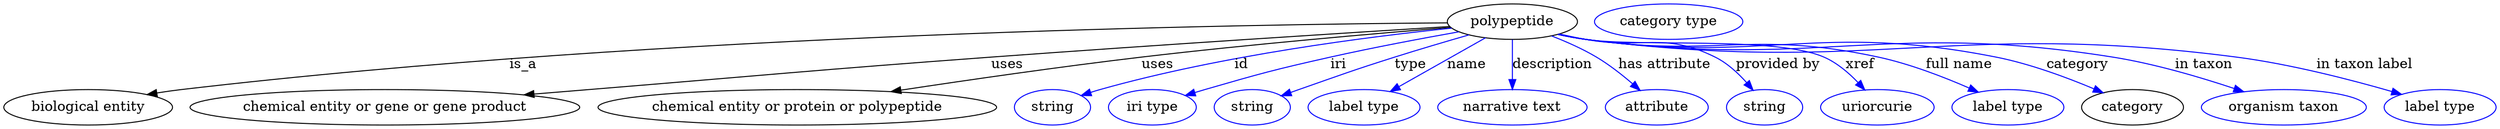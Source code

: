 digraph {
	graph [bb="0,0,2516.7,123"];
	node [label="\N"];
	polypeptide	[height=0.5,
		label=polypeptide,
		pos="1524.1,105",
		width=1.8234];
	"biological entity"	[height=0.5,
		pos="85.142,18",
		width=2.3651];
	polypeptide -> "biological entity"	[label=is_a,
		lp="524.14,61.5",
		pos="e,144.65,30.908 1458.5,103.77 1263,102.42 668.22,93.519 179.14,36 171.18,35.064 162.87,33.875 154.63,32.562"];
	"chemical entity or gene or gene product"	[height=0.5,
		pos="385.14,18",
		width=5.4703];
	polypeptide -> "chemical entity or gene or gene product"	[label=uses,
		lp="1013.6,61.5",
		pos="e,525.87,30.637 1460.8,100.1 1361.9,93.933 1164.5,81.357 997.14,69 816.59,55.668 771.58,50.778 591.14,36 573.26,34.535 554.5,32.994 \
535.89,31.462"];
	"chemical entity or protein or polypeptide"	[height=0.5,
		pos="801.14,18",
		width=5.5967];
	polypeptide -> "chemical entity or protein or polypeptide"	[label=uses,
		lp="1165.6,61.5",
		pos="e,895.87,33.907 1462,99.15 1387.5,93.12 1259,82.016 1149.1,69 1067.3,59.301 974.87,45.913 905.88,35.432"];
	id	[color=blue,
		height=0.5,
		label=string,
		pos="1059.1,18",
		width=1.0652];
	polypeptide -> id	[color=blue,
		label=id,
		lp="1250.1,61.5",
		pos="e,1088.1,29.948 1462.8,98.418 1380.6,89.946 1230.8,70.998 1107.1,36 1104,35.121 1100.8,34.148 1097.6,33.124",
		style=solid];
	iri	[color=blue,
		height=0.5,
		label="iri type",
		pos="1160.1,18",
		width=1.2277];
	polypeptide -> iri	[color=blue,
		label=iri,
		lp="1348.1,61.5",
		pos="e,1193.8,29.865 1470,94.703 1433.2,88.145 1383.6,78.811 1340.1,69 1283.7,56.251 1269.8,52.03 1214.1,36 1210.6,34.988 1207,33.911 \
1203.4,32.81",
		style=solid];
	type	[color=blue,
		height=0.5,
		label=string,
		pos="1261.1,18",
		width=1.0652];
	polypeptide -> type	[color=blue,
		label=type,
		lp="1421.1,61.5",
		pos="e,1290.4,29.697 1480.2,91.554 1457.7,85.056 1429.9,76.842 1405.1,69 1361.7,55.239 1351.1,51.079 1308.1,36 1305.5,35.057 1302.7,34.077 \
1299.9,33.084",
		style=solid];
	name	[color=blue,
		height=0.5,
		label="label type",
		pos="1374.1,18",
		width=1.5707];
	polypeptide -> name	[color=blue,
		label=name,
		lp="1478.1,61.5",
		pos="e,1400.6,33.993 1497,88.607 1472.5,74.741 1436.4,54.269 1409.6,39.113",
		style=solid];
	description	[color=blue,
		height=0.5,
		label="narrative text",
		pos="1524.1,18",
		width=2.0943];
	polypeptide -> description	[color=blue,
		label=description,
		lp="1564.6,61.5",
		pos="e,1524.1,36.175 1524.1,86.799 1524.1,75.163 1524.1,59.548 1524.1,46.237",
		style=solid];
	"has attribute"	[color=blue,
		height=0.5,
		label=attribute,
		pos="1669.1,18",
		width=1.4443];
	polypeptide -> "has attribute"	[color=blue,
		label="has attribute",
		lp="1678.1,61.5",
		pos="e,1652.4,35.382 1563.9,90.535 1578.6,84.813 1595.1,77.489 1609.1,69 1621.7,61.411 1634.4,51.287 1644.9,42.134",
		style=solid];
	"provided by"	[color=blue,
		height=0.5,
		label=string,
		pos="1777.1,18",
		width=1.0652];
	polypeptide -> "provided by"	[color=blue,
		label="provided by",
		lp="1791.6,61.5",
		pos="e,1766.1,35.3 1571.4,92.486 1580.2,90.514 1589.5,88.591 1598.1,87 1655.9,76.41 1676.8,95.677 1729.1,69 1741,62.94 1751.6,52.743 \
1759.8,43.132",
		style=solid];
	xref	[color=blue,
		height=0.5,
		label=uriorcurie,
		pos="1891.1,18",
		width=1.5887];
	polypeptide -> xref	[color=blue,
		label=xref,
		lp="1874.6,61.5",
		pos="e,1878.7,35.601 1570.5,92.22 1579.6,90.225 1589.1,88.362 1598.1,87 1651,78.99 1789.2,90.592 1838.1,69 1851.1,63.278 1862.9,52.986 \
1872,43.222",
		style=solid];
	"full name"	[color=blue,
		height=0.5,
		label="label type",
		pos="2023.1,18",
		width=1.5707];
	polypeptide -> "full name"	[color=blue,
		label="full name",
		lp="1974.6,61.5",
		pos="e,1993.5,33.42 1570.5,92.12 1579.6,90.134 1589.1,88.3 1598.1,87 1728.1,68.231 1764.8,96.903 1893.1,69 1924.8,62.122 1958.9,48.761 \
1984.2,37.58",
		style=solid];
	category	[height=0.5,
		pos="2149.1,18",
		width=1.4263];
	polypeptide -> category	[color=blue,
		label=category,
		lp="2094.6,61.5",
		pos="e,2119.4,32.858 1570.1,92.08 1579.3,90.071 1589,88.239 1598.1,87 1780.6,62.279 1831.5,104.99 2012.1,69 2046.2,62.213 2083.1,48.346 \
2110,36.934",
		style=solid];
	"in taxon"	[color=blue,
		height=0.5,
		label="organism taxon",
		pos="2302.1,18",
		width=2.3109];
	polypeptide -> "in taxon"	[color=blue,
		label="in taxon",
		lp="2222.1,61.5",
		pos="e,2261.8,33.835 1570.1,92.01 1579.3,90.007 1589,88.194 1598.1,87 1832.7,56.374 1896.5,106.31 2130.1,69 2172.1,62.305 2218.2,48.531 \
2252.1,37.132",
		style=solid];
	"in taxon label"	[color=blue,
		height=0.5,
		label="label type",
		pos="2460.1,18",
		width=1.5707];
	polypeptide -> "in taxon label"	[color=blue,
		label="in taxon label",
		lp="2383.6,61.5",
		pos="e,2421.3,31.156 1570.1,91.963 1579.3,89.964 1589,88.165 1598.1,87 1887.9,50.117 1965.5,106.94 2255.1,69 2309.5,61.88 2370.4,45.996 \
2411.6,34.029",
		style=solid];
	"named thing_category"	[color=blue,
		height=0.5,
		label="category type",
		pos="1682.1,105",
		width=2.0762];
}
